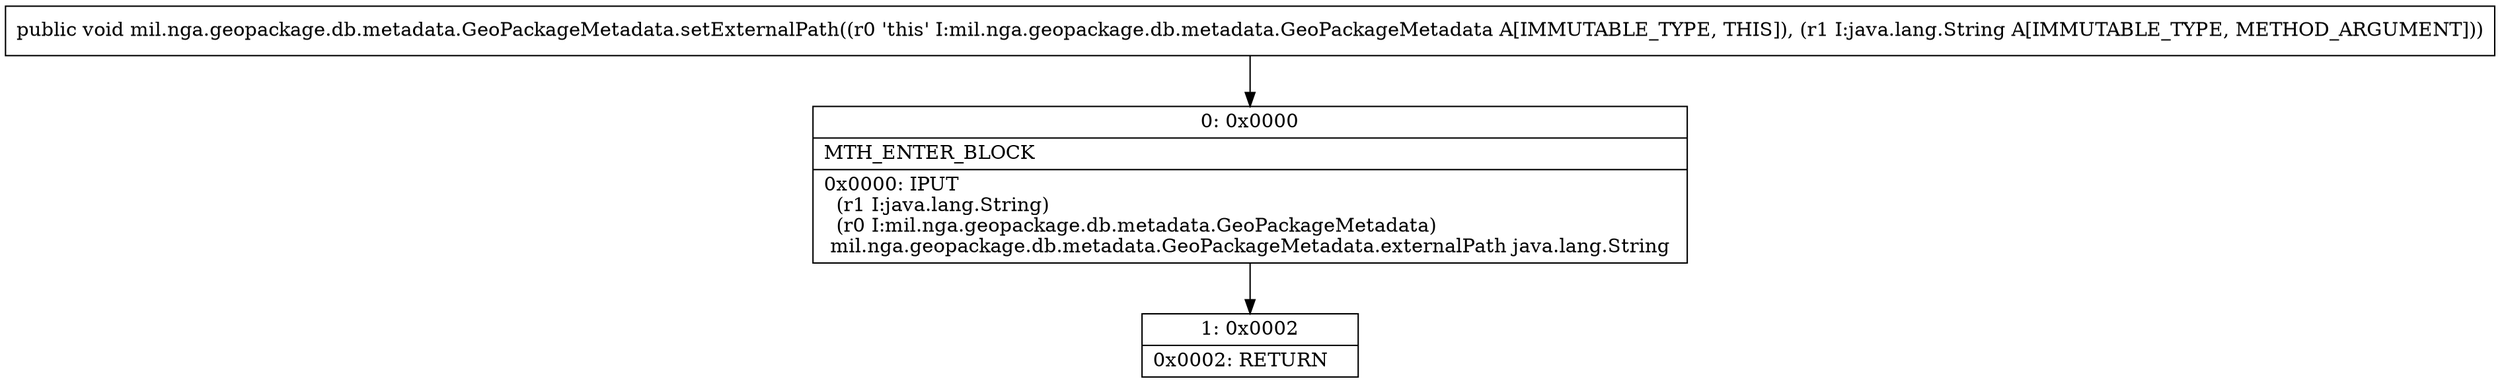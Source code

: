 digraph "CFG formil.nga.geopackage.db.metadata.GeoPackageMetadata.setExternalPath(Ljava\/lang\/String;)V" {
Node_0 [shape=record,label="{0\:\ 0x0000|MTH_ENTER_BLOCK\l|0x0000: IPUT  \l  (r1 I:java.lang.String)\l  (r0 I:mil.nga.geopackage.db.metadata.GeoPackageMetadata)\l mil.nga.geopackage.db.metadata.GeoPackageMetadata.externalPath java.lang.String \l}"];
Node_1 [shape=record,label="{1\:\ 0x0002|0x0002: RETURN   \l}"];
MethodNode[shape=record,label="{public void mil.nga.geopackage.db.metadata.GeoPackageMetadata.setExternalPath((r0 'this' I:mil.nga.geopackage.db.metadata.GeoPackageMetadata A[IMMUTABLE_TYPE, THIS]), (r1 I:java.lang.String A[IMMUTABLE_TYPE, METHOD_ARGUMENT])) }"];
MethodNode -> Node_0;
Node_0 -> Node_1;
}

